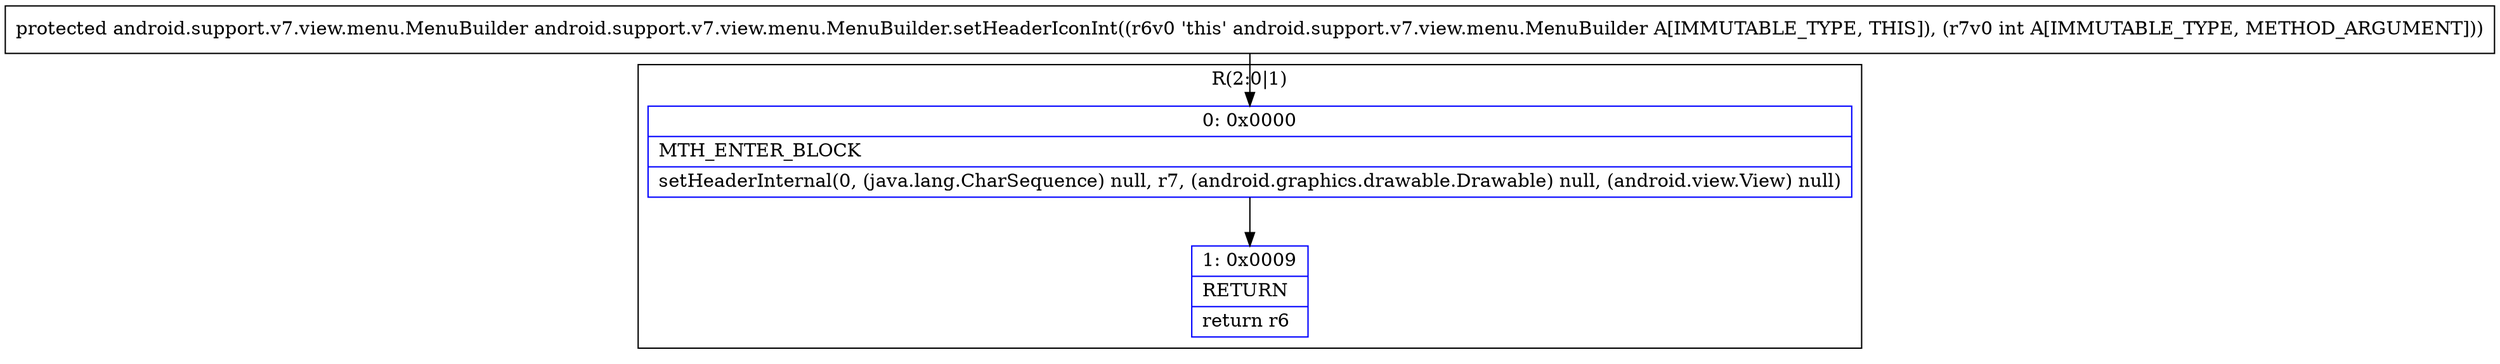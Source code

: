 digraph "CFG forandroid.support.v7.view.menu.MenuBuilder.setHeaderIconInt(I)Landroid\/support\/v7\/view\/menu\/MenuBuilder;" {
subgraph cluster_Region_780395593 {
label = "R(2:0|1)";
node [shape=record,color=blue];
Node_0 [shape=record,label="{0\:\ 0x0000|MTH_ENTER_BLOCK\l|setHeaderInternal(0, (java.lang.CharSequence) null, r7, (android.graphics.drawable.Drawable) null, (android.view.View) null)\l}"];
Node_1 [shape=record,label="{1\:\ 0x0009|RETURN\l|return r6\l}"];
}
MethodNode[shape=record,label="{protected android.support.v7.view.menu.MenuBuilder android.support.v7.view.menu.MenuBuilder.setHeaderIconInt((r6v0 'this' android.support.v7.view.menu.MenuBuilder A[IMMUTABLE_TYPE, THIS]), (r7v0 int A[IMMUTABLE_TYPE, METHOD_ARGUMENT])) }"];
MethodNode -> Node_0;
Node_0 -> Node_1;
}

